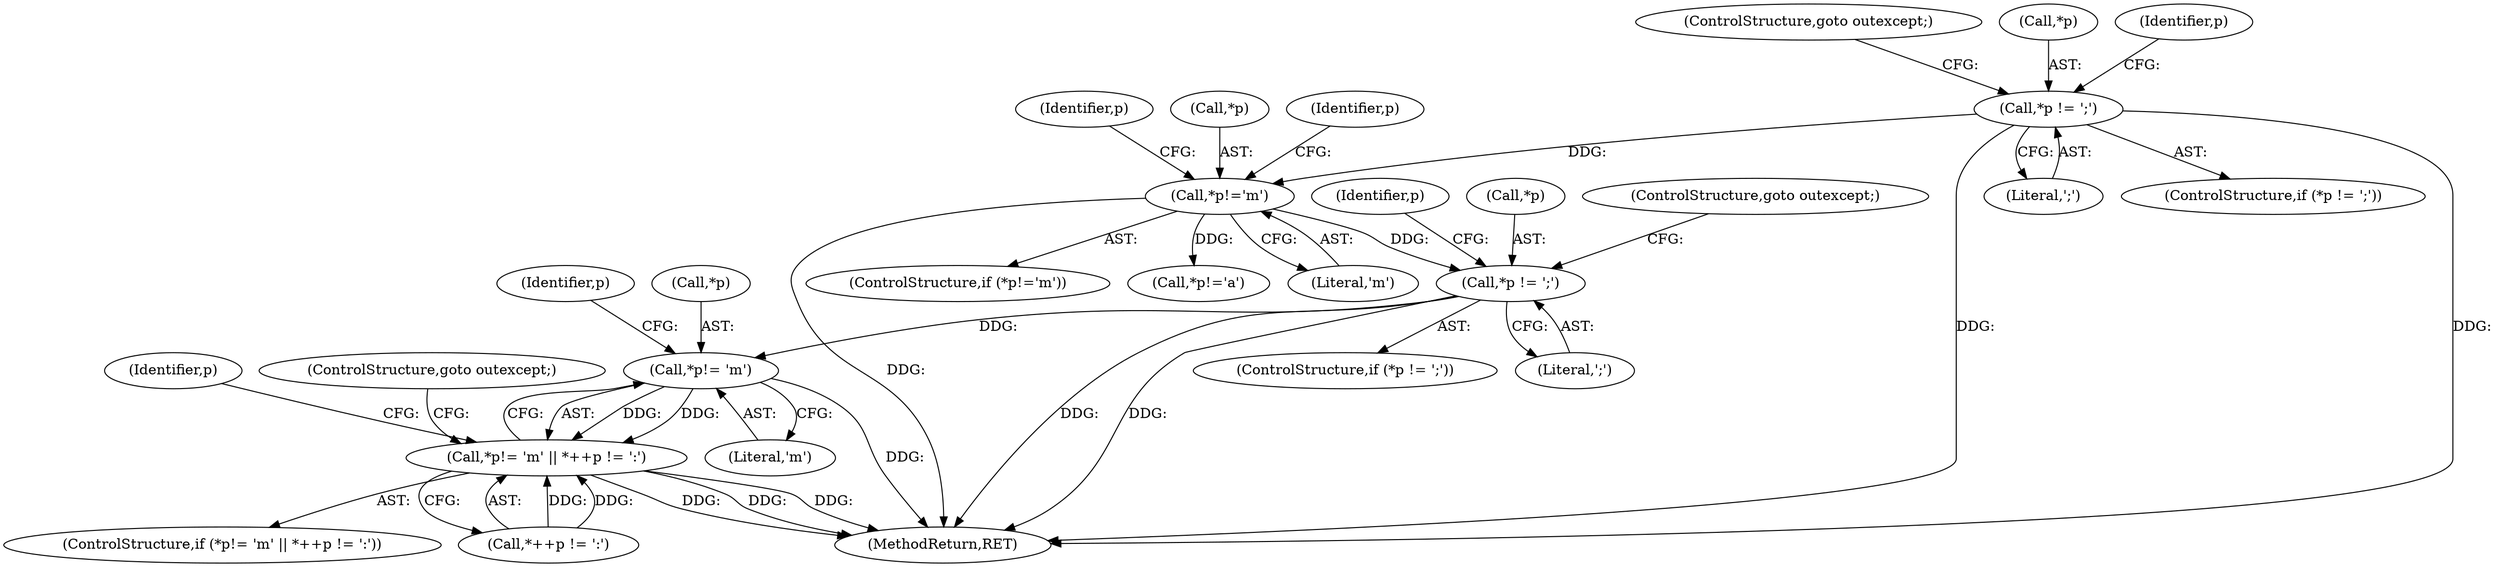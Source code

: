digraph "0_php-src_ecb7f58a069be0dec4a6131b6351a761f808f22e?w=1@pointer" {
"1000265" [label="(Call,*p!= 'm')"];
"1000255" [label="(Call,*p != ';')"];
"1000192" [label="(Call,*p!='m')"];
"1000183" [label="(Call,*p != ';')"];
"1000264" [label="(Call,*p!= 'm' || *++p != ':')"];
"1000263" [label="(ControlStructure,if (*p!= 'm' || *++p != ':'))"];
"1000272" [label="(Identifier,p)"];
"1000262" [label="(Identifier,p)"];
"1000341" [label="(MethodReturn,RET)"];
"1000186" [label="(Literal,';')"];
"1000188" [label="(ControlStructure,goto outexcept;)"];
"1000256" [label="(Call,*p)"];
"1000265" [label="(Call,*p!= 'm')"];
"1000277" [label="(Identifier,p)"];
"1000193" [label="(Call,*p)"];
"1000266" [label="(Call,*p)"];
"1000182" [label="(ControlStructure,if (*p != ';'))"];
"1000254" [label="(ControlStructure,if (*p != ';'))"];
"1000191" [label="(ControlStructure,if (*p!='m'))"];
"1000192" [label="(Call,*p!='m')"];
"1000260" [label="(ControlStructure,goto outexcept;)"];
"1000199" [label="(Call,*p!='a')"];
"1000268" [label="(Literal,'m')"];
"1000269" [label="(Call,*++p != ':')"];
"1000264" [label="(Call,*p!= 'm' || *++p != ':')"];
"1000184" [label="(Call,*p)"];
"1000190" [label="(Identifier,p)"];
"1000275" [label="(ControlStructure,goto outexcept;)"];
"1000257" [label="(Identifier,p)"];
"1000255" [label="(Call,*p != ';')"];
"1000195" [label="(Literal,'m')"];
"1000258" [label="(Literal,';')"];
"1000201" [label="(Identifier,p)"];
"1000183" [label="(Call,*p != ';')"];
"1000265" -> "1000264"  [label="AST: "];
"1000265" -> "1000268"  [label="CFG: "];
"1000266" -> "1000265"  [label="AST: "];
"1000268" -> "1000265"  [label="AST: "];
"1000272" -> "1000265"  [label="CFG: "];
"1000264" -> "1000265"  [label="CFG: "];
"1000265" -> "1000341"  [label="DDG: "];
"1000265" -> "1000264"  [label="DDG: "];
"1000265" -> "1000264"  [label="DDG: "];
"1000255" -> "1000265"  [label="DDG: "];
"1000255" -> "1000254"  [label="AST: "];
"1000255" -> "1000258"  [label="CFG: "];
"1000256" -> "1000255"  [label="AST: "];
"1000258" -> "1000255"  [label="AST: "];
"1000260" -> "1000255"  [label="CFG: "];
"1000262" -> "1000255"  [label="CFG: "];
"1000255" -> "1000341"  [label="DDG: "];
"1000255" -> "1000341"  [label="DDG: "];
"1000192" -> "1000255"  [label="DDG: "];
"1000192" -> "1000191"  [label="AST: "];
"1000192" -> "1000195"  [label="CFG: "];
"1000193" -> "1000192"  [label="AST: "];
"1000195" -> "1000192"  [label="AST: "];
"1000201" -> "1000192"  [label="CFG: "];
"1000257" -> "1000192"  [label="CFG: "];
"1000192" -> "1000341"  [label="DDG: "];
"1000183" -> "1000192"  [label="DDG: "];
"1000192" -> "1000199"  [label="DDG: "];
"1000183" -> "1000182"  [label="AST: "];
"1000183" -> "1000186"  [label="CFG: "];
"1000184" -> "1000183"  [label="AST: "];
"1000186" -> "1000183"  [label="AST: "];
"1000188" -> "1000183"  [label="CFG: "];
"1000190" -> "1000183"  [label="CFG: "];
"1000183" -> "1000341"  [label="DDG: "];
"1000183" -> "1000341"  [label="DDG: "];
"1000264" -> "1000263"  [label="AST: "];
"1000264" -> "1000269"  [label="CFG: "];
"1000269" -> "1000264"  [label="AST: "];
"1000275" -> "1000264"  [label="CFG: "];
"1000277" -> "1000264"  [label="CFG: "];
"1000264" -> "1000341"  [label="DDG: "];
"1000264" -> "1000341"  [label="DDG: "];
"1000264" -> "1000341"  [label="DDG: "];
"1000269" -> "1000264"  [label="DDG: "];
"1000269" -> "1000264"  [label="DDG: "];
}

